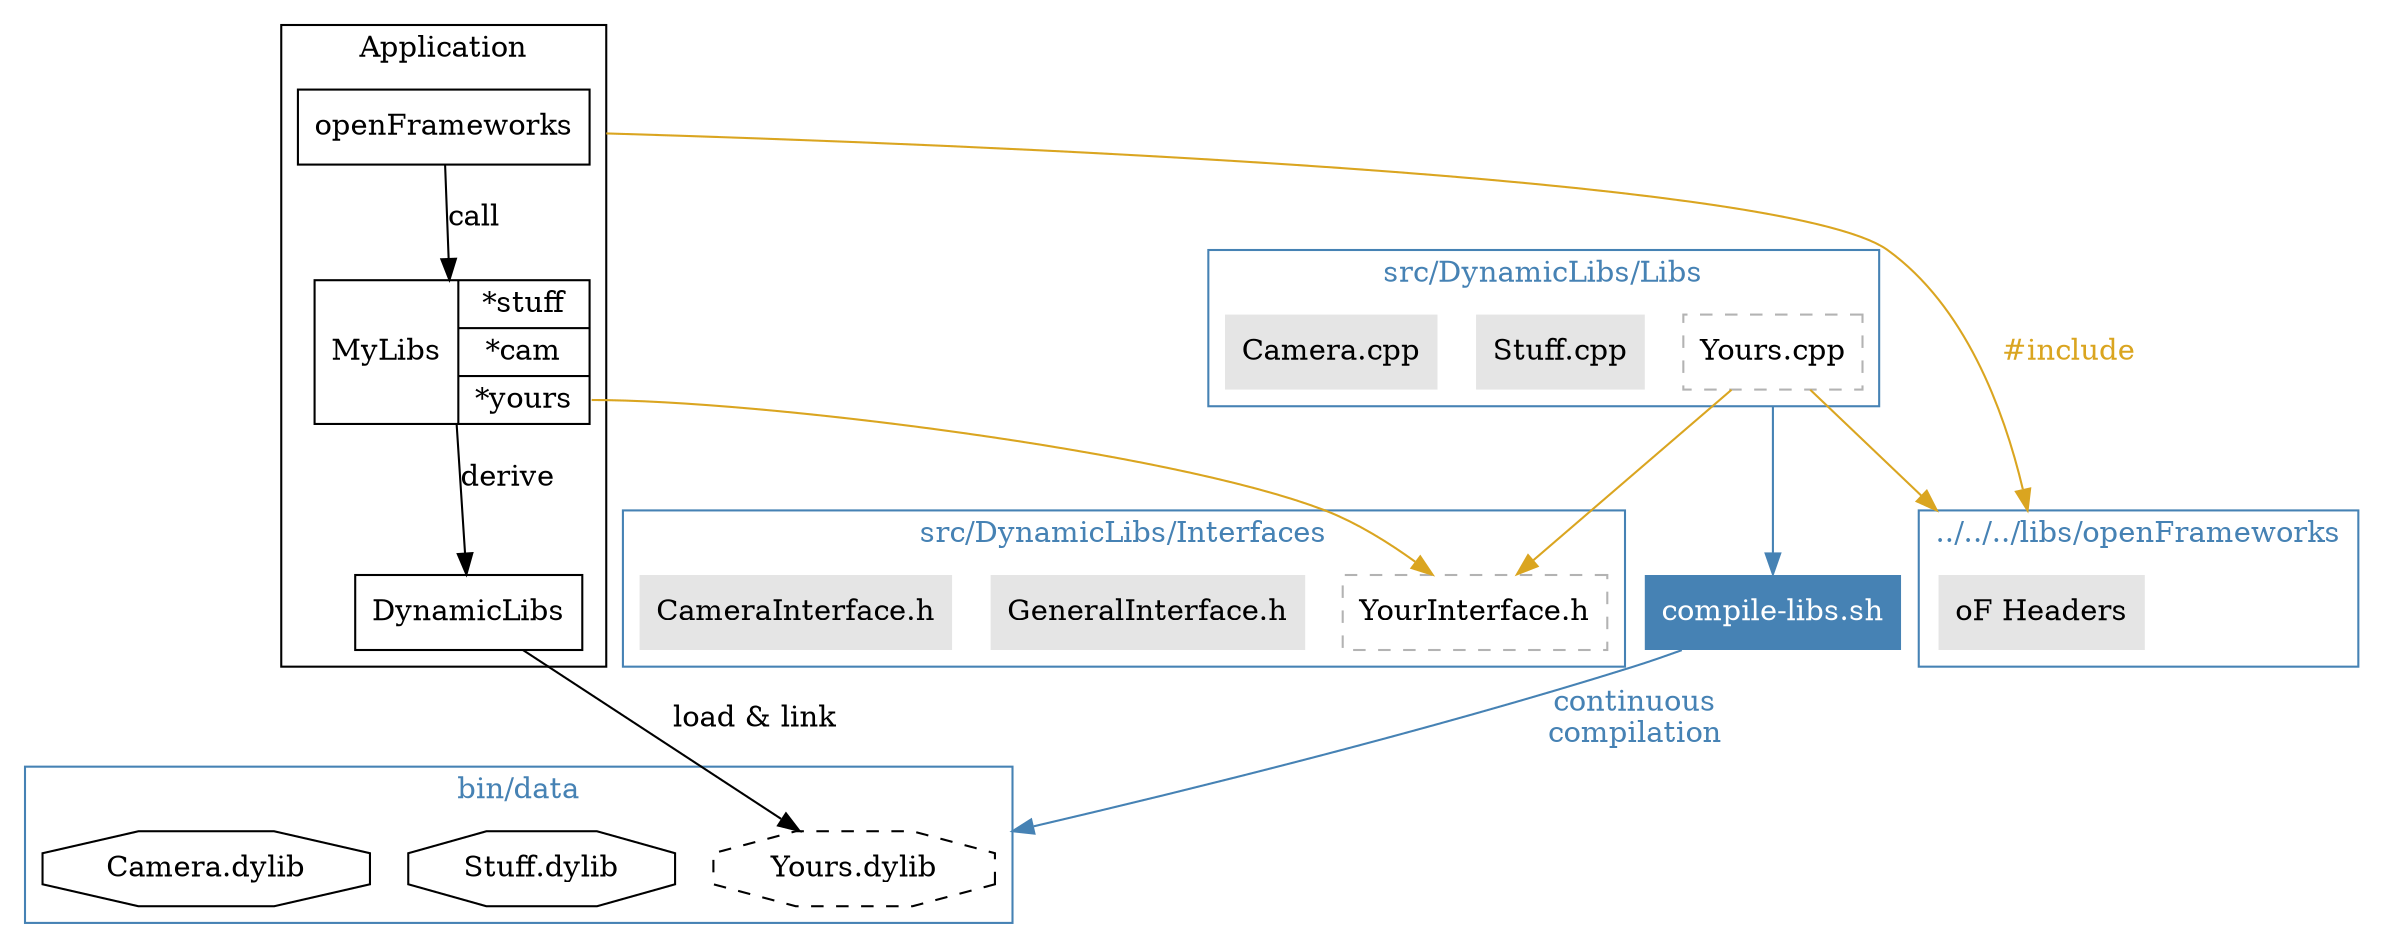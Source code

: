 digraph G {
  compound=true;
  // splines=line;
  subgraph clusterApp {
    label="Application";
    openFrameworks[shape=box];
    MyLibs[shape=record,label="<r>MyLibs|{<0>*stuff|<1>*cam|<3>*yours}"];
    DynamicLibs[shape=box];
  }
  subgraph clusteroFHeaders {
    label="../../../libs/openFrameworks";
    fontcolor=steelblue;
    color=steelblue;
    //style=dotted;
    oFHeaders[label="oF Headers",shape=plaintext,style=filled,fillcolor=grey90];
  }
  subgraph clusterIFs {
    label="src/DynamicLibs/Interfaces";
    fontcolor=steelblue;
    color=steelblue;
    //style=dotted;
    //style=dashed;
    YourInterface[label="YourInterface.h",shape=box,style="dashed",color=grey70];
    GeneralInterface[label="GeneralInterface.h",shape=plaintext,style=filled,fillcolor=grey90];
    CameraInterface[label="CameraInterface.h",shape=plaintext,style=filled,fillcolor=grey90];
  }
  subgraph clusterLibs {
    label="src/DynamicLibs/Libs";
    fontcolor=steelblue;
    color=steelblue;
    //style=dotted;
    //style=dashed;
    Yours[label="Yours.cpp",shape=box,style="dashed",color=grey70];
    Stuff[label="Stuff.cpp",shape=plaintext,style=filled,fillcolor=grey90];
    Camera[label="Camera.cpp",shape=plaintext,style=filled,fillcolor=grey90];
  }
  subgraph clusterData {
    label="bin/data"
    fontcolor=steelblue;
    color=steelblue;
    //style=dotted;
    YoursL[label="Yours.dylib",style=dashed,shape=octagon];
    StuffL[label="Stuff.dylib",shape=octagon];
    CameraL[label="Camera.dylib",shape=octagon];
  }
  CompileScript [label="compile-libs.sh",shape=plaintext,style=filled,fillcolor=steelblue,fontcolor=white];
  // links
  MyLibs -> DynamicLibs [label="derive"];
  DynamicLibs -> YoursL [label="load & link"];
  MyLibs:3 -> YourInterface [fontcolor=goldenrod,color=goldenrod];
  // MyLibs:0 -> GeneralInterface [label="*",fontcolor="goldenrod"];
  // MyLibs:1 -> CameraInterface [label="*",fontcolor="goldenrod"];
  //
  Yours -> YourInterface [fontcolor=goldenrod,color=goldenrod];
  // Camera -> CameraInterface [label="#include",fontcolor=goldenrod];
  Yours -> oFHeaders [lhead=clusteroFHeaders,fontcolor=goldenrod,color=goldenrod];
  //Stuff -> StuffL[label="compiled\nto",fontcolor=steelblue,color=steelblue];
  Yours -> CompileScript [ltail=clusterLibs,fontcolor=steelblue,color=steelblue];
  CompileScript -> YoursL [lhead=clusterData,fontcolor=steelblue,color=steelblue,label="continuous\ncompilation"];
  // Camera -> CameraL[label="compiles to",fontcolor=red];
  //
  openFrameworks -> oFHeaders [lhead=clusteroFHeaders,ltail=clusterApp,label="#include",fontcolor=goldenrod,color=goldenrod];
  openFrameworks -> MyLibs [label="call"];
}
